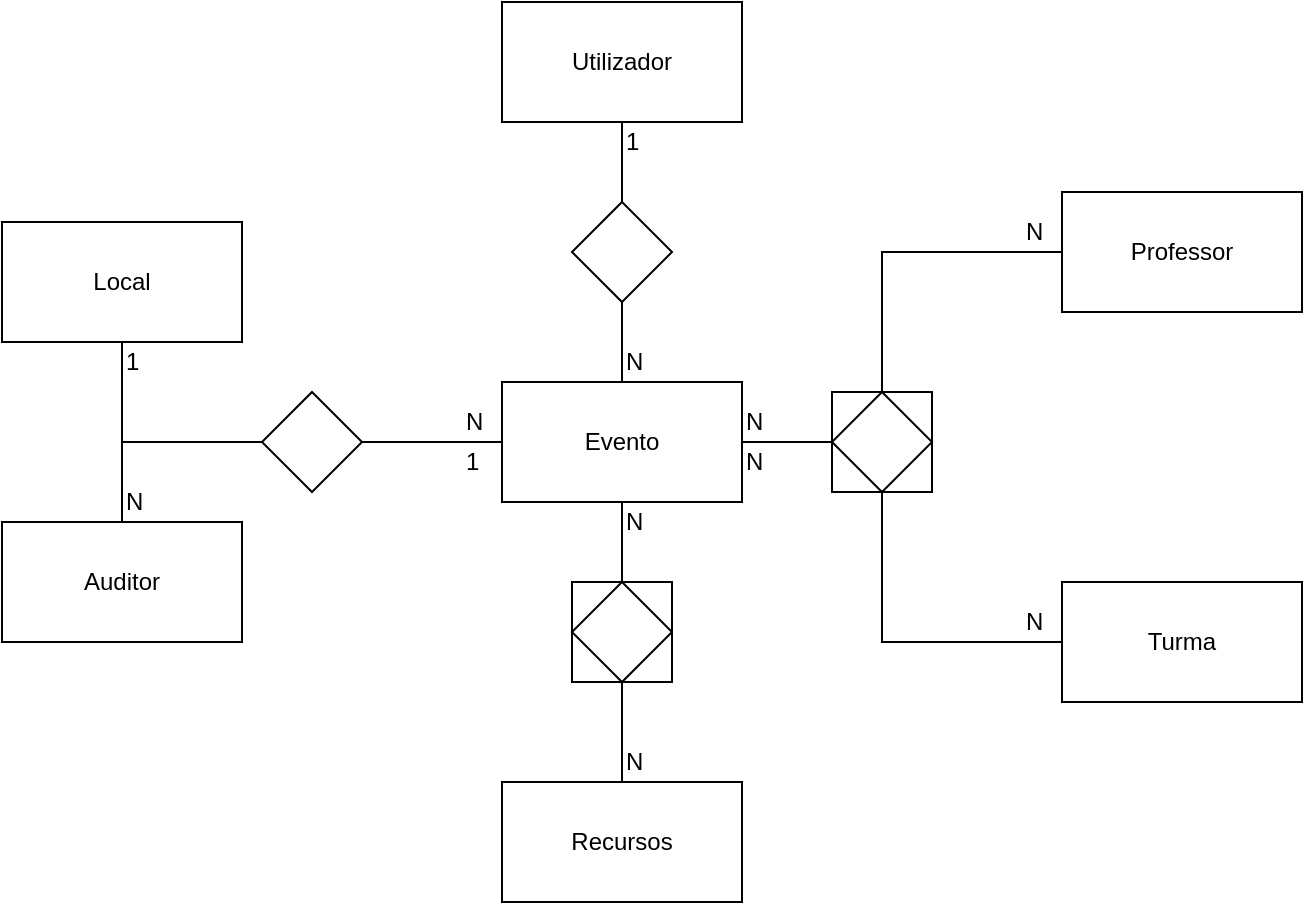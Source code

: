 <mxfile version="12.2.2" type="google" pages="2"><diagram id="Jh67H3Q3jxpSbNxzCm2u" name="Page-1"><mxGraphModel dx="768" dy="692" grid="1" gridSize="10" guides="1" tooltips="1" connect="1" arrows="1" fold="1" page="1" pageScale="1" pageWidth="827" pageHeight="1169" math="0" shadow="0"><root><mxCell id="0"/><mxCell id="1" parent="0"/><mxCell id="zhbCAy5QGoQj8YJ2fs1V-2" value="" style="whiteSpace=wrap;html=1;aspect=fixed;" parent="1" vertex="1"><mxGeometry x="485" y="315" width="50" height="50" as="geometry"/></mxCell><mxCell id="zhbCAy5QGoQj8YJ2fs1V-1" value="" style="whiteSpace=wrap;html=1;aspect=fixed;" parent="1" vertex="1"><mxGeometry x="355" y="410" width="50" height="50" as="geometry"/></mxCell><mxCell id="IJOyXEs8nP33JWg1uRtd-14" value="" style="edgeStyle=orthogonalEdgeStyle;rounded=0;orthogonalLoop=1;jettySize=auto;html=1;endArrow=none;endFill=0;" parent="1" source="IJOyXEs8nP33JWg1uRtd-1" target="IJOyXEs8nP33JWg1uRtd-13" edge="1"><mxGeometry relative="1" as="geometry"/></mxCell><mxCell id="IJOyXEs8nP33JWg1uRtd-20" value="" style="edgeStyle=orthogonalEdgeStyle;rounded=0;orthogonalLoop=1;jettySize=auto;html=1;endArrow=none;endFill=0;" parent="1" source="IJOyXEs8nP33JWg1uRtd-1" target="IJOyXEs8nP33JWg1uRtd-19" edge="1"><mxGeometry relative="1" as="geometry"/></mxCell><mxCell id="IJOyXEs8nP33JWg1uRtd-26" value="" style="edgeStyle=orthogonalEdgeStyle;rounded=0;orthogonalLoop=1;jettySize=auto;html=1;endArrow=none;endFill=0;" parent="1" source="IJOyXEs8nP33JWg1uRtd-1" target="IJOyXEs8nP33JWg1uRtd-24" edge="1"><mxGeometry relative="1" as="geometry"/></mxCell><mxCell id="eQRNbu_ZxKwThQzrAz3L-7" value="" style="edgeStyle=orthogonalEdgeStyle;rounded=0;orthogonalLoop=1;jettySize=auto;html=1;endArrow=none;endFill=0;" edge="1" parent="1" source="IJOyXEs8nP33JWg1uRtd-1" target="IJOyXEs8nP33JWg1uRtd-24"><mxGeometry relative="1" as="geometry"/></mxCell><mxCell id="IJOyXEs8nP33JWg1uRtd-1" value="Evento" style="rounded=0;whiteSpace=wrap;html=1;" parent="1" vertex="1"><mxGeometry x="320" y="310" width="120" height="60" as="geometry"/></mxCell><mxCell id="IJOyXEs8nP33JWg1uRtd-8" style="edgeStyle=orthogonalEdgeStyle;rounded=0;orthogonalLoop=1;jettySize=auto;html=1;exitX=0.5;exitY=1;exitDx=0;exitDy=0;entryX=0.5;entryY=0;entryDx=0;entryDy=0;endArrow=none;endFill=0;" parent="1" source="IJOyXEs8nP33JWg1uRtd-2" target="IJOyXEs8nP33JWg1uRtd-6" edge="1"><mxGeometry relative="1" as="geometry"/></mxCell><mxCell id="IJOyXEs8nP33JWg1uRtd-2" value="Utilizador" style="rounded=0;whiteSpace=wrap;html=1;" parent="1" vertex="1"><mxGeometry x="320" y="120" width="120" height="60" as="geometry"/></mxCell><mxCell id="IJOyXEs8nP33JWg1uRtd-15" value="" style="edgeStyle=orthogonalEdgeStyle;rounded=0;orthogonalLoop=1;jettySize=auto;html=1;endArrow=none;endFill=0;" parent="1" source="IJOyXEs8nP33JWg1uRtd-3" target="IJOyXEs8nP33JWg1uRtd-13" edge="1"><mxGeometry relative="1" as="geometry"/></mxCell><mxCell id="IJOyXEs8nP33JWg1uRtd-3" value="Professor" style="rounded=0;whiteSpace=wrap;html=1;" parent="1" vertex="1"><mxGeometry x="600" y="215" width="120" height="60" as="geometry"/></mxCell><mxCell id="IJOyXEs8nP33JWg1uRtd-21" value="" style="edgeStyle=orthogonalEdgeStyle;rounded=0;orthogonalLoop=1;jettySize=auto;html=1;endArrow=none;endFill=0;" parent="1" source="IJOyXEs8nP33JWg1uRtd-4" target="IJOyXEs8nP33JWg1uRtd-19" edge="1"><mxGeometry relative="1" as="geometry"/></mxCell><mxCell id="IJOyXEs8nP33JWg1uRtd-4" value="Recursos" style="rounded=0;whiteSpace=wrap;html=1;" parent="1" vertex="1"><mxGeometry x="320" y="510" width="120" height="60" as="geometry"/></mxCell><mxCell id="IJOyXEs8nP33JWg1uRtd-9" value="" style="edgeStyle=orthogonalEdgeStyle;rounded=0;orthogonalLoop=1;jettySize=auto;html=1;endArrow=none;endFill=0;" parent="1" source="IJOyXEs8nP33JWg1uRtd-6" target="IJOyXEs8nP33JWg1uRtd-1" edge="1"><mxGeometry relative="1" as="geometry"/></mxCell><mxCell id="IJOyXEs8nP33JWg1uRtd-6" value="" style="rhombus;whiteSpace=wrap;html=1;" parent="1" vertex="1"><mxGeometry x="355" y="220" width="50" height="50" as="geometry"/></mxCell><mxCell id="IJOyXEs8nP33JWg1uRtd-10" value="1" style="text;html=1;resizable=0;points=[];autosize=1;align=left;verticalAlign=top;spacingTop=-4;" parent="1" vertex="1"><mxGeometry x="380" y="180" width="20" height="20" as="geometry"/></mxCell><mxCell id="IJOyXEs8nP33JWg1uRtd-11" value="N" style="text;html=1;resizable=0;points=[];autosize=1;align=left;verticalAlign=top;spacingTop=-4;" parent="1" vertex="1"><mxGeometry x="380" y="290" width="20" height="20" as="geometry"/></mxCell><mxCell id="IJOyXEs8nP33JWg1uRtd-13" value="" style="rhombus;whiteSpace=wrap;html=1;" parent="1" vertex="1"><mxGeometry x="485" y="315" width="50" height="50" as="geometry"/></mxCell><mxCell id="IJOyXEs8nP33JWg1uRtd-16" value="N" style="text;html=1;resizable=0;points=[];autosize=1;align=left;verticalAlign=top;spacingTop=-4;" parent="1" vertex="1"><mxGeometry x="440" y="320" width="20" height="20" as="geometry"/></mxCell><mxCell id="IJOyXEs8nP33JWg1uRtd-17" value="N" style="text;html=1;resizable=0;points=[];autosize=1;align=left;verticalAlign=top;spacingTop=-4;" parent="1" vertex="1"><mxGeometry x="580" y="225" width="20" height="20" as="geometry"/></mxCell><mxCell id="IJOyXEs8nP33JWg1uRtd-19" value="" style="rhombus;whiteSpace=wrap;html=1;" parent="1" vertex="1"><mxGeometry x="355" y="410" width="50" height="50" as="geometry"/></mxCell><mxCell id="IJOyXEs8nP33JWg1uRtd-22" value="N" style="text;html=1;resizable=0;points=[];autosize=1;align=left;verticalAlign=top;spacingTop=-4;" parent="1" vertex="1"><mxGeometry x="380" y="370" width="20" height="20" as="geometry"/></mxCell><mxCell id="IJOyXEs8nP33JWg1uRtd-23" value="N" style="text;html=1;resizable=0;points=[];autosize=1;align=left;verticalAlign=top;spacingTop=-4;" parent="1" vertex="1"><mxGeometry x="380" y="490" width="20" height="20" as="geometry"/></mxCell><mxCell id="IJOyXEs8nP33JWg1uRtd-27" value="" style="edgeStyle=orthogonalEdgeStyle;rounded=0;orthogonalLoop=1;jettySize=auto;html=1;endArrow=none;endFill=0;" parent="1" source="IJOyXEs8nP33JWg1uRtd-30" target="IJOyXEs8nP33JWg1uRtd-25" edge="1"><mxGeometry relative="1" as="geometry"/></mxCell><mxCell id="IJOyXEs8nP33JWg1uRtd-24" value="" style="rhombus;whiteSpace=wrap;html=1;" parent="1" vertex="1"><mxGeometry x="200" y="315" width="50" height="50" as="geometry"/></mxCell><mxCell id="eQRNbu_ZxKwThQzrAz3L-2" style="edgeStyle=orthogonalEdgeStyle;rounded=0;orthogonalLoop=1;jettySize=auto;html=1;exitX=0.5;exitY=1;exitDx=0;exitDy=0;entryX=0;entryY=0.5;entryDx=0;entryDy=0;endArrow=none;endFill=0;" edge="1" parent="1" source="IJOyXEs8nP33JWg1uRtd-25" target="IJOyXEs8nP33JWg1uRtd-24"><mxGeometry relative="1" as="geometry"/></mxCell><mxCell id="IJOyXEs8nP33JWg1uRtd-25" value="Local" style="rounded=0;whiteSpace=wrap;html=1;" parent="1" vertex="1"><mxGeometry x="70" y="230" width="120" height="60" as="geometry"/></mxCell><mxCell id="IJOyXEs8nP33JWg1uRtd-29" value="N" style="text;html=1;resizable=0;points=[];autosize=1;align=left;verticalAlign=top;spacingTop=-4;" parent="1" vertex="1"><mxGeometry x="300" y="320" width="20" height="20" as="geometry"/></mxCell><mxCell id="Zzs5hLD2S3Af1MCPsf4Q-2" style="edgeStyle=orthogonalEdgeStyle;rounded=0;orthogonalLoop=1;jettySize=auto;html=1;exitX=0;exitY=0.5;exitDx=0;exitDy=0;entryX=0.5;entryY=1;entryDx=0;entryDy=0;strokeWidth=1;endArrow=none;endFill=0;" parent="1" source="Zzs5hLD2S3Af1MCPsf4Q-1" target="zhbCAy5QGoQj8YJ2fs1V-2" edge="1"><mxGeometry relative="1" as="geometry"/></mxCell><mxCell id="Zzs5hLD2S3Af1MCPsf4Q-1" value="Turma" style="rounded=0;whiteSpace=wrap;html=1;" parent="1" vertex="1"><mxGeometry x="600" y="410" width="120" height="60" as="geometry"/></mxCell><mxCell id="Zzs5hLD2S3Af1MCPsf4Q-3" value="N" style="text;html=1;resizable=0;points=[];autosize=1;align=left;verticalAlign=top;spacingTop=-4;" parent="1" vertex="1"><mxGeometry x="580" y="420" width="20" height="20" as="geometry"/></mxCell><mxCell id="eQRNbu_ZxKwThQzrAz3L-3" style="edgeStyle=orthogonalEdgeStyle;rounded=0;orthogonalLoop=1;jettySize=auto;html=1;exitX=0.5;exitY=0;exitDx=0;exitDy=0;entryX=0;entryY=0.5;entryDx=0;entryDy=0;endArrow=none;endFill=0;" edge="1" parent="1" source="dp8rwB1s4rYb0dGtriom-1" target="IJOyXEs8nP33JWg1uRtd-24"><mxGeometry relative="1" as="geometry"/></mxCell><mxCell id="dp8rwB1s4rYb0dGtriom-1" value="Auditor" style="rounded=0;whiteSpace=wrap;html=1;" parent="1" vertex="1"><mxGeometry x="70" y="380" width="120" height="60" as="geometry"/></mxCell><mxCell id="IJOyXEs8nP33JWg1uRtd-30" value="1" style="text;html=1;resizable=0;points=[];autosize=1;align=left;verticalAlign=top;spacingTop=-4;" parent="1" vertex="1"><mxGeometry x="130" y="290" width="20" height="20" as="geometry"/></mxCell><mxCell id="eQRNbu_ZxKwThQzrAz3L-4" value="N" style="text;html=1;resizable=0;points=[];autosize=1;align=left;verticalAlign=top;spacingTop=-4;" vertex="1" parent="1"><mxGeometry x="130" y="360" width="20" height="20" as="geometry"/></mxCell><mxCell id="eQRNbu_ZxKwThQzrAz3L-5" value="1" style="text;html=1;resizable=0;points=[];autosize=1;align=left;verticalAlign=top;spacingTop=-4;" vertex="1" parent="1"><mxGeometry x="300" y="340" width="20" height="20" as="geometry"/></mxCell><mxCell id="eQRNbu_ZxKwThQzrAz3L-6" value="N" style="text;html=1;resizable=0;points=[];autosize=1;align=left;verticalAlign=top;spacingTop=-4;" vertex="1" parent="1"><mxGeometry x="440" y="340" width="20" height="20" as="geometry"/></mxCell></root></mxGraphModel></diagram><diagram id="Lm7Dpxeq17SA1pwIKC3G" name="Page-2"><mxGraphModel dx="768" dy="692" grid="1" gridSize="10" guides="1" tooltips="1" connect="1" arrows="1" fold="1" page="1" pageScale="1" pageWidth="827" pageHeight="1169" math="0" shadow="0"><root><mxCell id="uQMUdhxPrY3A5N7AgBjk-0"/><mxCell id="uQMUdhxPrY3A5N7AgBjk-1" parent="uQMUdhxPrY3A5N7AgBjk-0"/><mxCell id="v9JrFw2eaWgQ8vSwRDkb-0" value="Evento" style="swimlane;fontStyle=0;childLayout=stackLayout;horizontal=1;startSize=26;fillColor=none;horizontalStack=0;resizeParent=1;resizeParentMax=0;resizeLast=0;collapsible=1;marginBottom=0;" parent="uQMUdhxPrY3A5N7AgBjk-1" vertex="1"><mxGeometry x="360" y="410" width="140" height="156" as="geometry"/></mxCell><mxCell id="v9JrFw2eaWgQ8vSwRDkb-1" value="id_Evento INT" style="text;strokeColor=none;fillColor=none;align=left;verticalAlign=top;spacingLeft=4;spacingRight=4;overflow=hidden;rotatable=0;points=[[0,0.5],[1,0.5]];portConstraint=eastwest;fontStyle=1" parent="v9JrFw2eaWgQ8vSwRDkb-0" vertex="1"><mxGeometry y="26" width="140" height="26" as="geometry"/></mxCell><mxCell id="Xj9gPzI2pLIC4q5CqJXt-0" value="id_Local INT" style="text;strokeColor=none;fillColor=none;align=left;verticalAlign=top;spacingLeft=4;spacingRight=4;overflow=hidden;rotatable=0;points=[[0,0.5],[1,0.5]];portConstraint=eastwest;" parent="v9JrFw2eaWgQ8vSwRDkb-0" vertex="1"><mxGeometry y="52" width="140" height="26" as="geometry"/></mxCell><mxCell id="Xj9gPzI2pLIC4q5CqJXt-1" value="id_Utilizador INT" style="text;strokeColor=none;fillColor=none;align=left;verticalAlign=top;spacingLeft=4;spacingRight=4;overflow=hidden;rotatable=0;points=[[0,0.5],[1,0.5]];portConstraint=eastwest;" parent="v9JrFw2eaWgQ8vSwRDkb-0" vertex="1"><mxGeometry y="78" width="140" height="26" as="geometry"/></mxCell><mxCell id="v9JrFw2eaWgQ8vSwRDkb-2" value="Data DATE" style="text;strokeColor=none;fillColor=none;align=left;verticalAlign=top;spacingLeft=4;spacingRight=4;overflow=hidden;rotatable=0;points=[[0,0.5],[1,0.5]];portConstraint=eastwest;" parent="v9JrFw2eaWgQ8vSwRDkb-0" vertex="1"><mxGeometry y="104" width="140" height="26" as="geometry"/></mxCell><mxCell id="gcyDaqHP9L5kCWdp9UpA-12" value="Atividade VARCHAR" style="text;strokeColor=none;fillColor=none;align=left;verticalAlign=top;spacingLeft=4;spacingRight=4;overflow=hidden;rotatable=0;points=[[0,0.5],[1,0.5]];portConstraint=eastwest;" parent="v9JrFw2eaWgQ8vSwRDkb-0" vertex="1"><mxGeometry y="130" width="140" height="26" as="geometry"/></mxCell><mxCell id="ZTfTztfbkI61BtAC5NWL-0" value="Local" style="swimlane;fontStyle=0;childLayout=stackLayout;horizontal=1;startSize=26;fillColor=none;horizontalStack=0;resizeParent=1;resizeParentMax=0;resizeLast=0;collapsible=1;marginBottom=0;" parent="uQMUdhxPrY3A5N7AgBjk-1" vertex="1"><mxGeometry x="200" y="436" width="140" height="104" as="geometry"/></mxCell><mxCell id="ZTfTztfbkI61BtAC5NWL-1" value="id_Local INT" style="text;strokeColor=none;fillColor=none;align=left;verticalAlign=top;spacingLeft=4;spacingRight=4;overflow=hidden;rotatable=0;points=[[0,0.5],[1,0.5]];portConstraint=eastwest;fontStyle=1" parent="ZTfTztfbkI61BtAC5NWL-0" vertex="1"><mxGeometry y="26" width="140" height="26" as="geometry"/></mxCell><mxCell id="ZTfTztfbkI61BtAC5NWL-2" value="id_Evento INT" style="text;strokeColor=none;fillColor=none;align=left;verticalAlign=top;spacingLeft=4;spacingRight=4;overflow=hidden;rotatable=0;points=[[0,0.5],[1,0.5]];portConstraint=eastwest;" parent="ZTfTztfbkI61BtAC5NWL-0" vertex="1"><mxGeometry y="52" width="140" height="26" as="geometry"/></mxCell><mxCell id="ZTfTztfbkI61BtAC5NWL-3" value="NomeLocal VARCHAR" style="text;strokeColor=none;fillColor=none;align=left;verticalAlign=top;spacingLeft=4;spacingRight=4;overflow=hidden;rotatable=0;points=[[0,0.5],[1,0.5]];portConstraint=eastwest;" parent="ZTfTztfbkI61BtAC5NWL-0" vertex="1"><mxGeometry y="78" width="140" height="26" as="geometry"/></mxCell><mxCell id="oLrFUou3zTEEuptUUkH_-0" value="Utilizador" style="swimlane;fontStyle=0;childLayout=stackLayout;horizontal=1;startSize=26;fillColor=none;horizontalStack=0;resizeParent=1;resizeParentMax=0;resizeLast=0;collapsible=1;marginBottom=0;" parent="uQMUdhxPrY3A5N7AgBjk-1" vertex="1"><mxGeometry x="520" y="423" width="180" height="130" as="geometry"/></mxCell><mxCell id="oLrFUou3zTEEuptUUkH_-1" value="id_Utilizador INT" style="text;strokeColor=none;fillColor=none;align=left;verticalAlign=top;spacingLeft=4;spacingRight=4;overflow=hidden;rotatable=0;points=[[0,0.5],[1,0.5]];portConstraint=eastwest;fontStyle=1" parent="oLrFUou3zTEEuptUUkH_-0" vertex="1"><mxGeometry y="26" width="180" height="26" as="geometry"/></mxCell><mxCell id="oLrFUou3zTEEuptUUkH_-2" value="NomeUtilizador VARCHAR" style="text;strokeColor=none;fillColor=none;align=left;verticalAlign=top;spacingLeft=4;spacingRight=4;overflow=hidden;rotatable=0;points=[[0,0.5],[1,0.5]];portConstraint=eastwest;" parent="oLrFUou3zTEEuptUUkH_-0" vertex="1"><mxGeometry y="52" width="180" height="26" as="geometry"/></mxCell><mxCell id="oLrFUou3zTEEuptUUkH_-3" value="PasswordUtilizador VARCHAR" style="text;strokeColor=none;fillColor=none;align=left;verticalAlign=top;spacingLeft=4;spacingRight=4;overflow=hidden;rotatable=0;points=[[0,0.5],[1,0.5]];portConstraint=eastwest;" parent="oLrFUou3zTEEuptUUkH_-0" vertex="1"><mxGeometry y="78" width="180" height="26" as="geometry"/></mxCell><mxCell id="oLrFUou3zTEEuptUUkH_-4" value="EmailUtilizador VARCHAR" style="text;strokeColor=none;fillColor=none;align=left;verticalAlign=top;spacingLeft=4;spacingRight=4;overflow=hidden;rotatable=0;points=[[0,0.5],[1,0.5]];portConstraint=eastwest;" parent="oLrFUou3zTEEuptUUkH_-0" vertex="1"><mxGeometry y="104" width="180" height="26" as="geometry"/></mxCell><mxCell id="pyR2Yu2KaZCSXECznlxz-0" value="ProfessorEvento" style="swimlane;fontStyle=0;childLayout=stackLayout;horizontal=1;startSize=26;fillColor=none;horizontalStack=0;resizeParent=1;resizeParentMax=0;resizeLast=0;collapsible=1;marginBottom=0;" parent="uQMUdhxPrY3A5N7AgBjk-1" vertex="1"><mxGeometry x="520" y="577.5" width="140" height="78" as="geometry"/></mxCell><mxCell id="pyR2Yu2KaZCSXECznlxz-2" value="id_Professor INT" style="text;strokeColor=none;fillColor=none;align=left;verticalAlign=top;spacingLeft=4;spacingRight=4;overflow=hidden;rotatable=0;points=[[0,0.5],[1,0.5]];portConstraint=eastwest;fontStyle=1" parent="pyR2Yu2KaZCSXECznlxz-0" vertex="1"><mxGeometry y="26" width="140" height="26" as="geometry"/></mxCell><mxCell id="pyR2Yu2KaZCSXECznlxz-3" value="id_Evento INT" style="text;strokeColor=none;fillColor=none;align=left;verticalAlign=top;spacingLeft=4;spacingRight=4;overflow=hidden;rotatable=0;points=[[0,0.5],[1,0.5]];portConstraint=eastwest;fontStyle=1" parent="pyR2Yu2KaZCSXECznlxz-0" vertex="1"><mxGeometry y="52" width="140" height="26" as="geometry"/></mxCell><mxCell id="nkY8CMh8w5-jnQc0ybU_-5" value="Professor" style="swimlane;fontStyle=0;childLayout=stackLayout;horizontal=1;startSize=26;fillColor=none;horizontalStack=0;resizeParent=1;resizeParentMax=0;resizeLast=0;collapsible=1;marginBottom=0;" parent="uQMUdhxPrY3A5N7AgBjk-1" vertex="1"><mxGeometry x="520" y="680" width="160" height="78" as="geometry"/></mxCell><mxCell id="nkY8CMh8w5-jnQc0ybU_-6" value="id_Professor INT" style="text;strokeColor=none;fillColor=none;align=left;verticalAlign=top;spacingLeft=4;spacingRight=4;overflow=hidden;rotatable=0;points=[[0,0.5],[1,0.5]];portConstraint=eastwest;fontStyle=1" parent="nkY8CMh8w5-jnQc0ybU_-5" vertex="1"><mxGeometry y="26" width="160" height="26" as="geometry"/></mxCell><mxCell id="nkY8CMh8w5-jnQc0ybU_-7" value="NomeProfessor VARCHAR" style="text;strokeColor=none;fillColor=none;align=left;verticalAlign=top;spacingLeft=4;spacingRight=4;overflow=hidden;rotatable=0;points=[[0,0.5],[1,0.5]];portConstraint=eastwest;" parent="nkY8CMh8w5-jnQc0ybU_-5" vertex="1"><mxGeometry y="52" width="160" height="26" as="geometry"/></mxCell><mxCell id="nkY8CMh8w5-jnQc0ybU_-9" value="TurmaEvento" style="swimlane;fontStyle=0;childLayout=stackLayout;horizontal=1;startSize=26;fillColor=none;horizontalStack=0;resizeParent=1;resizeParentMax=0;resizeLast=0;collapsible=1;marginBottom=0;" parent="uQMUdhxPrY3A5N7AgBjk-1" vertex="1"><mxGeometry x="200" y="577.5" width="140" height="78" as="geometry"/></mxCell><mxCell id="nkY8CMh8w5-jnQc0ybU_-11" value="id_Turma INT" style="text;strokeColor=none;fillColor=none;align=left;verticalAlign=top;spacingLeft=4;spacingRight=4;overflow=hidden;rotatable=0;points=[[0,0.5],[1,0.5]];portConstraint=eastwest;fontStyle=1" parent="nkY8CMh8w5-jnQc0ybU_-9" vertex="1"><mxGeometry y="26" width="140" height="26" as="geometry"/></mxCell><mxCell id="nkY8CMh8w5-jnQc0ybU_-12" value="id_Evento INT" style="text;strokeColor=none;fillColor=none;align=left;verticalAlign=top;spacingLeft=4;spacingRight=4;overflow=hidden;rotatable=0;points=[[0,0.5],[1,0.5]];portConstraint=eastwest;fontStyle=1" parent="nkY8CMh8w5-jnQc0ybU_-9" vertex="1"><mxGeometry y="52" width="140" height="26" as="geometry"/></mxCell><mxCell id="yHypNDmw7WY4MhXQEsu3-0" value="Turma" style="swimlane;fontStyle=0;childLayout=stackLayout;horizontal=1;startSize=26;fillColor=none;horizontalStack=0;resizeParent=1;resizeParentMax=0;resizeLast=0;collapsible=1;marginBottom=0;" parent="uQMUdhxPrY3A5N7AgBjk-1" vertex="1"><mxGeometry x="200" y="680" width="140" height="78" as="geometry"/></mxCell><mxCell id="yHypNDmw7WY4MhXQEsu3-1" value="id_Turma INT" style="text;strokeColor=none;fillColor=none;align=left;verticalAlign=top;spacingLeft=4;spacingRight=4;overflow=hidden;rotatable=0;points=[[0,0.5],[1,0.5]];portConstraint=eastwest;fontStyle=1" parent="yHypNDmw7WY4MhXQEsu3-0" vertex="1"><mxGeometry y="26" width="140" height="26" as="geometry"/></mxCell><mxCell id="yHypNDmw7WY4MhXQEsu3-2" value="NomeTurma VARCHAR" style="text;strokeColor=none;fillColor=none;align=left;verticalAlign=top;spacingLeft=4;spacingRight=4;overflow=hidden;rotatable=0;points=[[0,0.5],[1,0.5]];portConstraint=eastwest;" parent="yHypNDmw7WY4MhXQEsu3-0" vertex="1"><mxGeometry y="52" width="140" height="26" as="geometry"/></mxCell><mxCell id="gcyDaqHP9L5kCWdp9UpA-0" value="RecursoEvento" style="swimlane;fontStyle=0;childLayout=stackLayout;horizontal=1;startSize=26;fillColor=none;horizontalStack=0;resizeParent=1;resizeParentMax=0;resizeLast=0;collapsible=1;marginBottom=0;" parent="uQMUdhxPrY3A5N7AgBjk-1" vertex="1"><mxGeometry x="360" y="310" width="140" height="78" as="geometry"/></mxCell><mxCell id="gcyDaqHP9L5kCWdp9UpA-1" value="id_Recurso INT" style="text;strokeColor=none;fillColor=none;align=left;verticalAlign=top;spacingLeft=4;spacingRight=4;overflow=hidden;rotatable=0;points=[[0,0.5],[1,0.5]];portConstraint=eastwest;fontStyle=1" parent="gcyDaqHP9L5kCWdp9UpA-0" vertex="1"><mxGeometry y="26" width="140" height="26" as="geometry"/></mxCell><mxCell id="gcyDaqHP9L5kCWdp9UpA-2" value="id_Evento INT" style="text;strokeColor=none;fillColor=none;align=left;verticalAlign=top;spacingLeft=4;spacingRight=4;overflow=hidden;rotatable=0;points=[[0,0.5],[1,0.5]];portConstraint=eastwest;fontStyle=1" parent="gcyDaqHP9L5kCWdp9UpA-0" vertex="1"><mxGeometry y="52" width="140" height="26" as="geometry"/></mxCell><mxCell id="gcyDaqHP9L5kCWdp9UpA-8" value="Recurso" style="swimlane;fontStyle=0;childLayout=stackLayout;horizontal=1;startSize=26;fillColor=none;horizontalStack=0;resizeParent=1;resizeParentMax=0;resizeLast=0;collapsible=1;marginBottom=0;" parent="uQMUdhxPrY3A5N7AgBjk-1" vertex="1"><mxGeometry x="350" y="190" width="160" height="104" as="geometry"/></mxCell><mxCell id="gcyDaqHP9L5kCWdp9UpA-9" value="id_Recurso INT" style="text;strokeColor=none;fillColor=none;align=left;verticalAlign=top;spacingLeft=4;spacingRight=4;overflow=hidden;rotatable=0;points=[[0,0.5],[1,0.5]];portConstraint=eastwest;fontStyle=1" parent="gcyDaqHP9L5kCWdp9UpA-8" vertex="1"><mxGeometry y="26" width="160" height="26" as="geometry"/></mxCell><mxCell id="gcyDaqHP9L5kCWdp9UpA-10" value="NomeRecurso VARCHAR" style="text;strokeColor=none;fillColor=none;align=left;verticalAlign=top;spacingLeft=4;spacingRight=4;overflow=hidden;rotatable=0;points=[[0,0.5],[1,0.5]];portConstraint=eastwest;" parent="gcyDaqHP9L5kCWdp9UpA-8" vertex="1"><mxGeometry y="52" width="160" height="26" as="geometry"/></mxCell><mxCell id="UFWqsP48Y7-b8T2S2_8W-0" value="QuantidadeRecurso INT" style="text;strokeColor=none;fillColor=none;align=left;verticalAlign=top;spacingLeft=4;spacingRight=4;overflow=hidden;rotatable=0;points=[[0,0.5],[1,0.5]];portConstraint=eastwest;" vertex="1" parent="gcyDaqHP9L5kCWdp9UpA-8"><mxGeometry y="78" width="160" height="26" as="geometry"/></mxCell><mxCell id="gcyDaqHP9L5kCWdp9UpA-13" value="Auditor" style="swimlane;fontStyle=0;childLayout=stackLayout;horizontal=1;startSize=26;fillColor=none;horizontalStack=0;resizeParent=1;resizeParentMax=0;resizeLast=0;collapsible=1;marginBottom=0;" parent="uQMUdhxPrY3A5N7AgBjk-1" vertex="1"><mxGeometry x="360" y="590" width="140" height="104" as="geometry"/></mxCell><mxCell id="gcyDaqHP9L5kCWdp9UpA-14" value="id_Auditor INT" style="text;strokeColor=none;fillColor=none;align=left;verticalAlign=top;spacingLeft=4;spacingRight=4;overflow=hidden;rotatable=0;points=[[0,0.5],[1,0.5]];portConstraint=eastwest;fontStyle=1" parent="gcyDaqHP9L5kCWdp9UpA-13" vertex="1"><mxGeometry y="26" width="140" height="26" as="geometry"/></mxCell><mxCell id="gcyDaqHP9L5kCWdp9UpA-15" value="NumeroAlunos INT" style="text;strokeColor=none;fillColor=none;align=left;verticalAlign=top;spacingLeft=4;spacingRight=4;overflow=hidden;rotatable=0;points=[[0,0.5],[1,0.5]];portConstraint=eastwest;fontStyle=0" parent="gcyDaqHP9L5kCWdp9UpA-13" vertex="1"><mxGeometry y="52" width="140" height="26" as="geometry"/></mxCell><mxCell id="gcyDaqHP9L5kCWdp9UpA-16" value="NumeroPais INT" style="text;strokeColor=none;fillColor=none;align=left;verticalAlign=top;spacingLeft=4;spacingRight=4;overflow=hidden;rotatable=0;points=[[0,0.5],[1,0.5]];portConstraint=eastwest;fontStyle=0" parent="gcyDaqHP9L5kCWdp9UpA-13" vertex="1"><mxGeometry y="78" width="140" height="26" as="geometry"/></mxCell></root></mxGraphModel></diagram></mxfile>